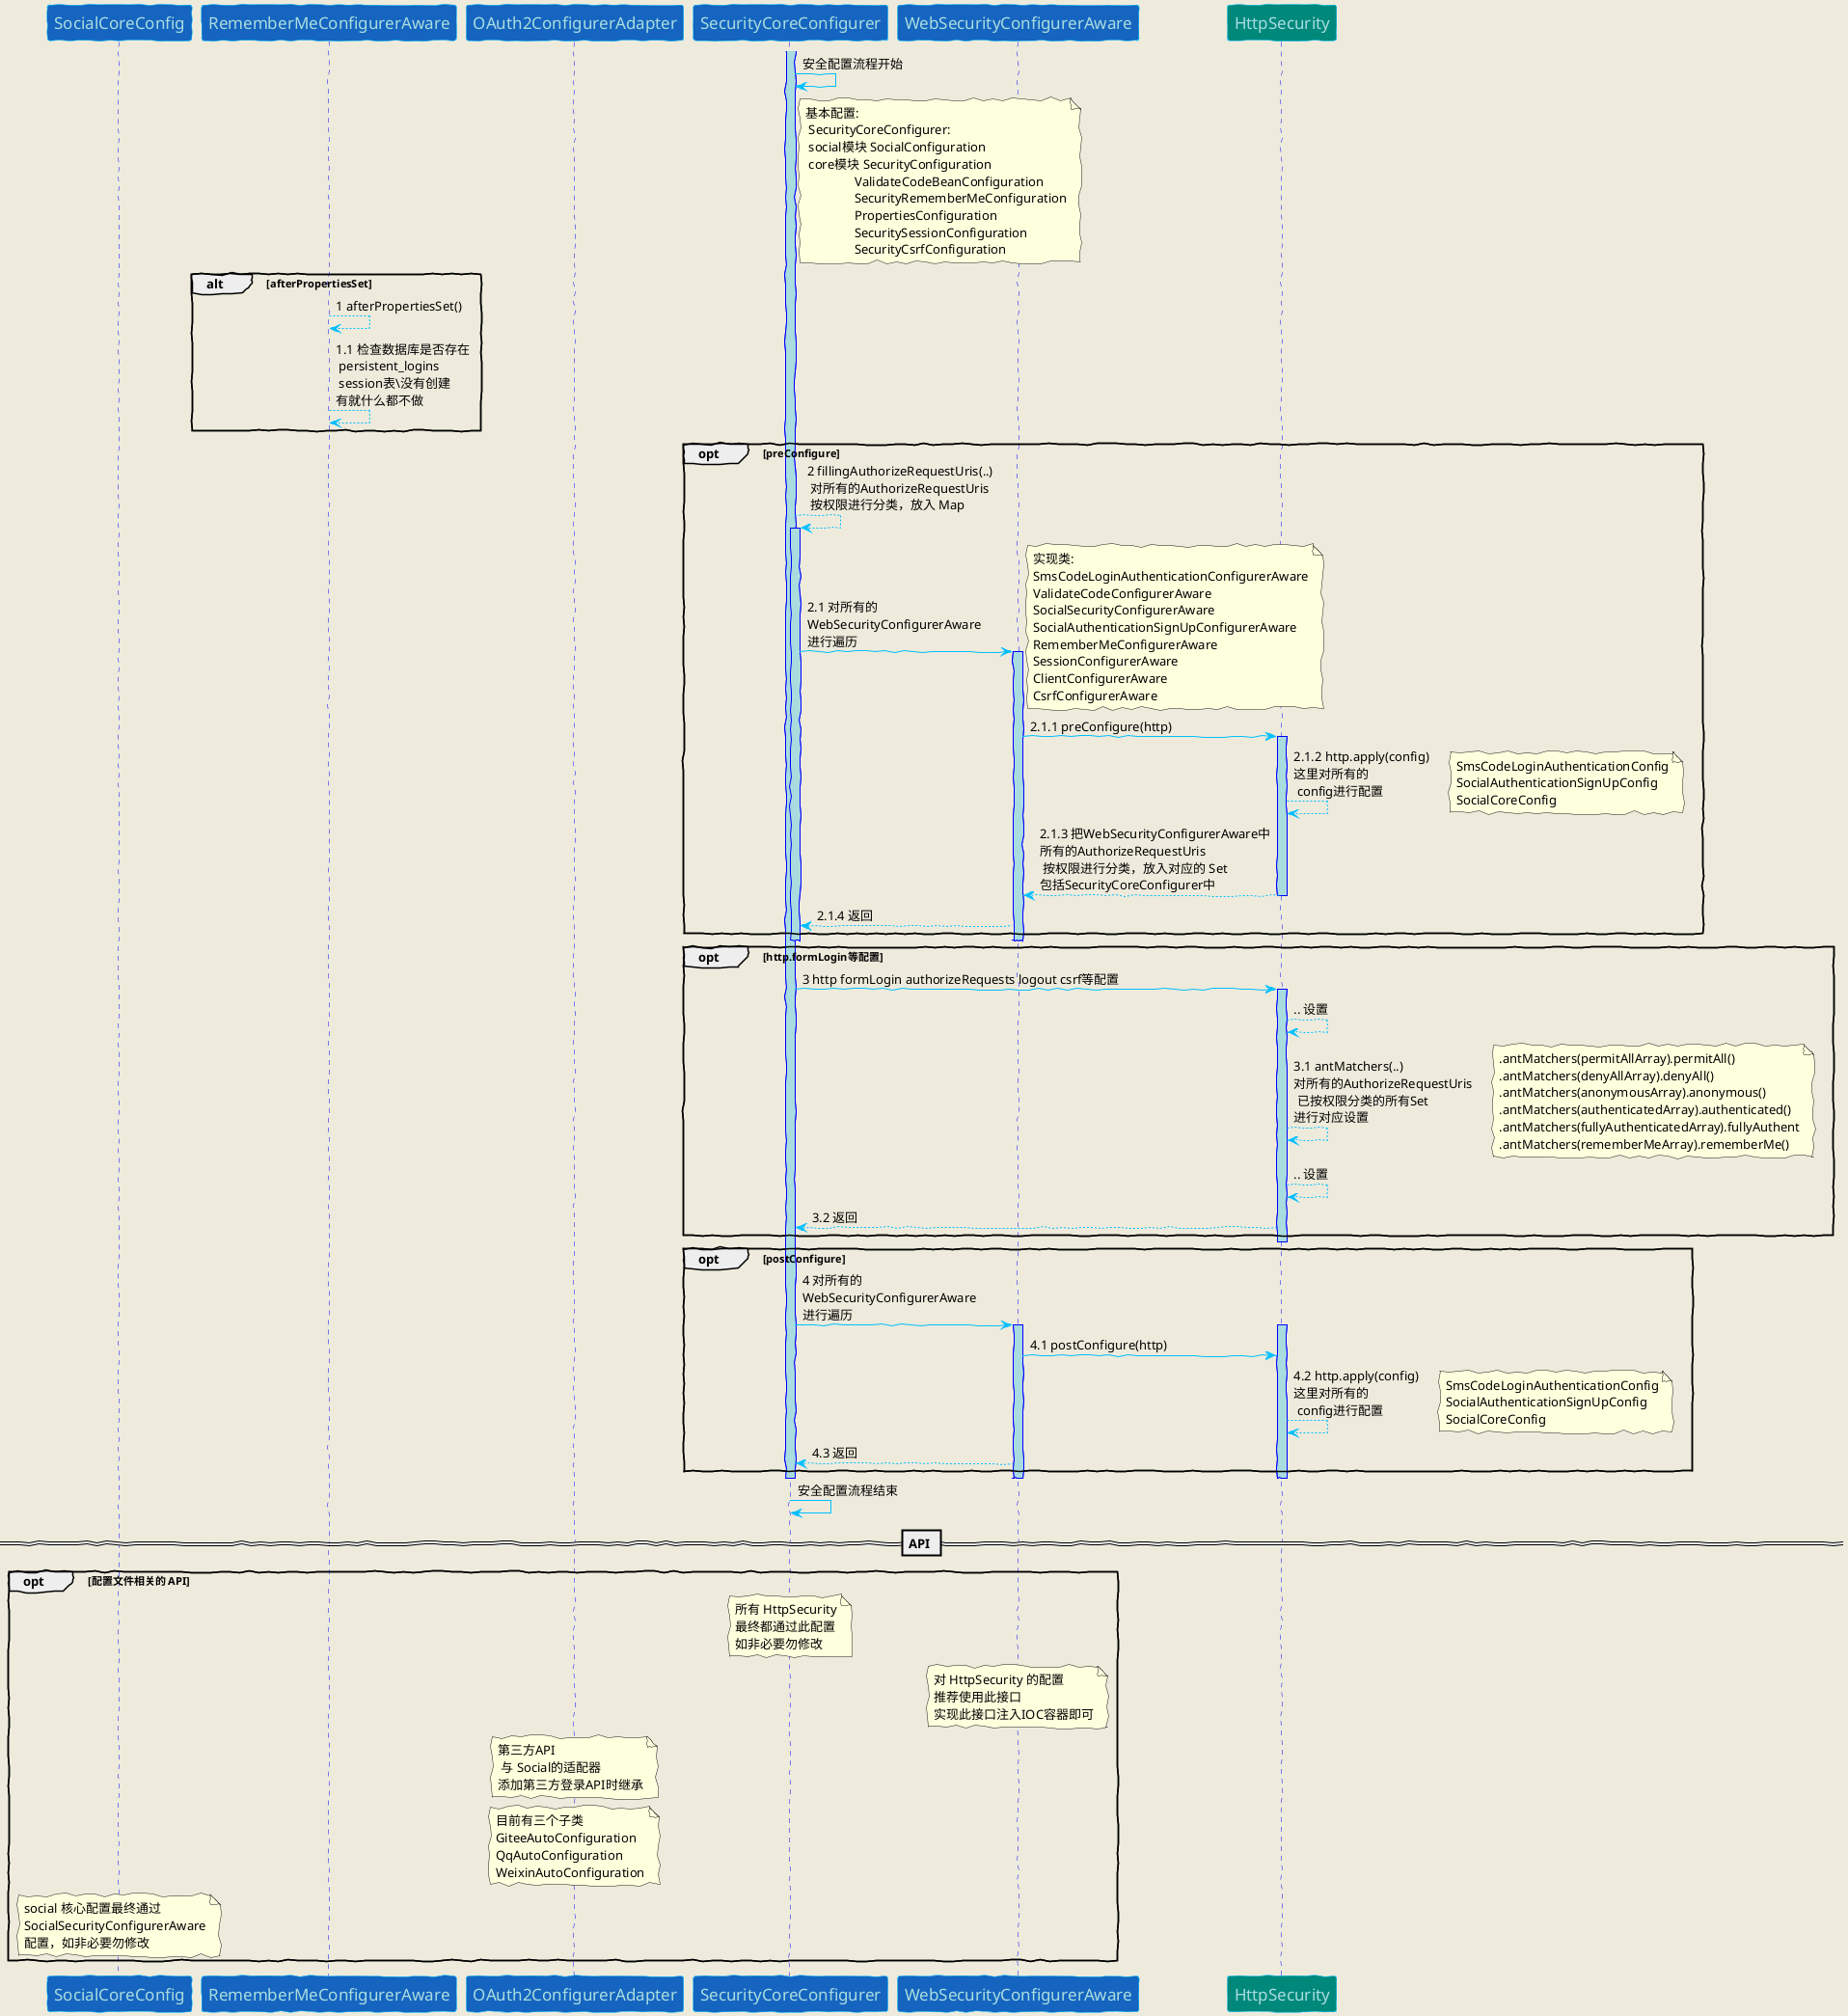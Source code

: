 @startuml

skinparam backgroundColor #EEEBDC
skinparam handwritten true
skinparam sequence {
ArrowColor DeepSkyBlue
ActorBorderColor DeepSkyBlue
LifeLineBorderColor blue
LifeLineBackgroundColor #A9DCDF
ParticipantBorderColor DeepSkyBlue
ParticipantBackgroundColor #00897b
ParticipantFontName Impact
ParticipantFontSize 17
ParticipantFontColor #A9DCDF
ActorBackgroundColor aqua
ActorFontColor DeepSkyBlue
ActorFontSize 17
ActorFontName Aapex
}
participant "SocialCoreConfig"  #1565c0
participant "RememberMeConfigurerAware"  #1565c0

participant "OAuth2ConfigurerAdapter"  #1565c0

participant "SecurityCoreConfigurer" #1565c0
SecurityCoreConfigurer -> SecurityCoreConfigurer: 安全配置流程开始
note right SecurityCoreConfigurer: 基本配置:\n SecurityCoreConfigurer: \n\
 social模块 SocialConfiguration\n core模块 SecurityConfiguration\n\
               ValidateCodeBeanConfiguration\n               SecurityRememberMeConfiguration\n\
               PropertiesConfiguration\n\                SecuritySessionConfiguration\n\
               SecurityCsrfConfiguration
alt afterPropertiesSet
RememberMeConfigurerAware --> RememberMeConfigurerAware: 1 afterPropertiesSet()
RememberMeConfigurerAware --> RememberMeConfigurerAware: 1.1 检查数据库是否存在\n persistent_logins\n session表\没有创建\n有就什么都不做
end
activate SecurityCoreConfigurer
opt preConfigure
SecurityCoreConfigurer --> SecurityCoreConfigurer: 2 fillingAuthorizeRequestUris(..)\n 对所有的AuthorizeRequestUris\n 按权限进行分类，放入 Map
activate SecurityCoreConfigurer
participant "WebSecurityConfigurerAware" #1565c0
SecurityCoreConfigurer -> WebSecurityConfigurerAware: 2.1 对所有的\nWebSecurityConfigurerAware\n进行遍历
activate WebSecurityConfigurerAware
note right : 实现类:\n\
SmsCodeLoginAuthenticationConfigurerAware\n\
ValidateCodeConfigurerAware\n\
SocialSecurityConfigurerAware\n\
SocialAuthenticationSignUpConfigurerAware\n\
RememberMeConfigurerAware\n\
SessionConfigurerAware\n\
ClientConfigurerAware\n\
CsrfConfigurerAware
WebSecurityConfigurerAware -> HttpSecurity: 2.1.1 preConfigure(http)
activate HttpSecurity
HttpSecurity --> HttpSecurity: 2.1.2 http.apply(config)\n这里对所有的\n config进行配置
note right : SmsCodeLoginAuthenticationConfig\n\
SocialAuthenticationSignUpConfig\n\
SocialCoreConfig
HttpSecurity --> WebSecurityConfigurerAware: 2.1.3 把WebSecurityConfigurerAware中\n所有的AuthorizeRequestUris\n 按权限进行分类，放入对应的 Set\n包括SecurityCoreConfigurer中
deactivate HttpSecurity
WebSecurityConfigurerAware --> SecurityCoreConfigurer: 2.1.4 返回
end
deactivate WebSecurityConfigurerAware
deactivate SecurityCoreConfigurer
opt http.formLogin等配置
SecurityCoreConfigurer -> HttpSecurity: 3 http formLogin authorizeRequests logout csrf等配置
activate HttpSecurity
HttpSecurity --> HttpSecurity: .. 设置
HttpSecurity --> HttpSecurity: 3.1 antMatchers(..)\n对所有的AuthorizeRequestUris\n 已按权限分类的所有Set\n进行对应设置
note right : .antMatchers(permitAllArray).permitAll()\n\
.antMatchers(denyAllArray).denyAll()\n\
.antMatchers(anonymousArray).anonymous()\n\
.antMatchers(authenticatedArray).authenticated()\n\
.antMatchers(fullyAuthenticatedArray).fullyAuthent\n\
.antMatchers(rememberMeArray).rememberMe()
HttpSecurity --> HttpSecurity: .. 设置
HttpSecurity --> SecurityCoreConfigurer: 3.2 返回
end
deactivate HttpSecurity
activate SecurityCoreConfigurer
opt postConfigure
SecurityCoreConfigurer -> WebSecurityConfigurerAware: 4 对所有的\nWebSecurityConfigurerAware\n进行遍历
activate WebSecurityConfigurerAware
activate HttpSecurity
WebSecurityConfigurerAware -> HttpSecurity: 4.1 postConfigure(http)
HttpSecurity --> HttpSecurity: 4.2 http.apply(config)\n这里对所有的\n config进行配置
note right : SmsCodeLoginAuthenticationConfig\n\
SocialAuthenticationSignUpConfig\n\
SocialCoreConfig

WebSecurityConfigurerAware --> SecurityCoreConfigurer: 4.3 返回
end
deactivate HttpSecurity
deactivate WebSecurityConfigurerAware
deactivate SecurityCoreConfigurer

deactivate SecurityCoreConfigurer

SecurityCoreConfigurer -> SecurityCoreConfigurer: 安全配置流程结束

== API ==
opt 配置文件相关的 API
note over SecurityCoreConfigurer: 所有 HttpSecurity\n最终都通过此配置\n如非必要勿修改
note over WebSecurityConfigurerAware: 对 HttpSecurity 的配置\n推荐使用此接口\n实现此接口注入IOC容器即可

note over OAuth2ConfigurerAdapter: 第三方API\n 与 Social的适配器\n添加第三方登录API时继承
note over OAuth2ConfigurerAdapter: 目前有三个子类\nGiteeAutoConfiguration\nQqAutoConfiguration\nWeixinAutoConfiguration
note over SocialCoreConfig: social 核心配置最终通过\nSocialSecurityConfigurerAware\n配置，如非必要勿修改

end

@enduml
